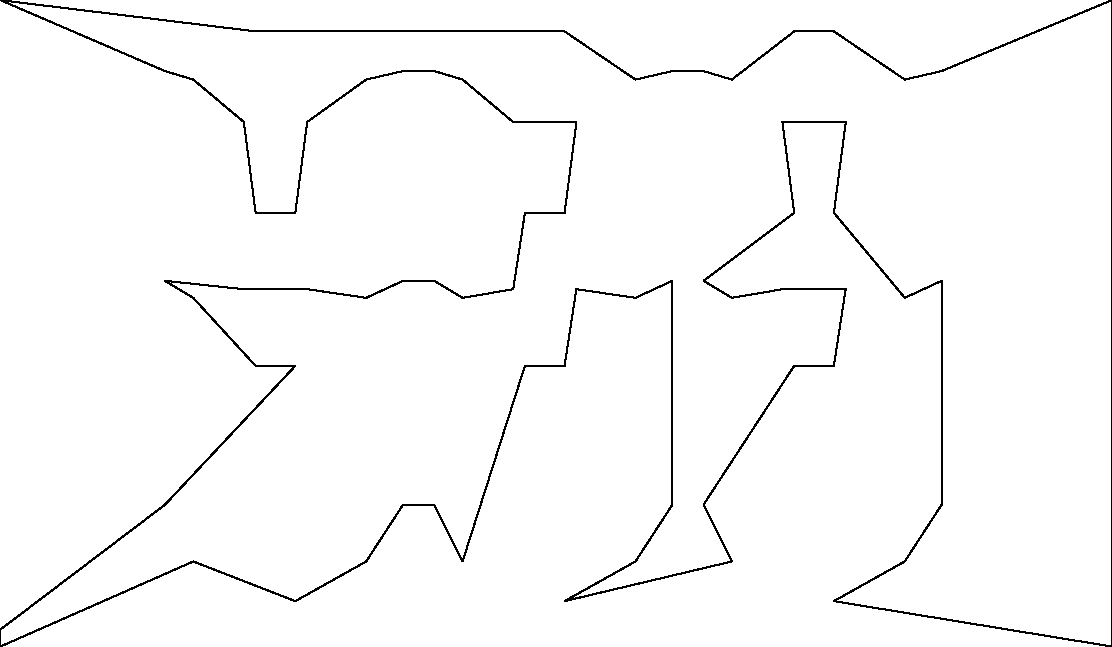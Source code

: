 unitsize(0.001cm);
// 122730
draw((3600,2300)--(5400,1600));
draw((5400,1600)--(6650,2300));
draw((6650,2300)--(7300,3300));
draw((7300,3300)--(7850,3300));
draw((7850,3300)--(8350,2300));
draw((8350,2300)--(9450,5750));
draw((9450,5750)--(10150,5750));
draw((10150,5750)--(10358,7103));
draw((10358,7103)--(11400,6950));
draw((11400,6950)--(12050,7250));
draw((12050,7250)--(12050,3300));
draw((12050,3300)--(11400,2300));
draw((11400,2300)--(10150,1600));
draw((10150,1600)--(13100,2300));
draw((13100,2300)--(12600,3300));
draw((12600,3300)--(14200,5750));
draw((14200,5750)--(14900,5750));
draw((14900,5750)--(15108,7103));
draw((15108,7103)--(13993,7102));
draw((13993,7102)--(13100,6950));
draw((13100,6950)--(12600,7250));
draw((12600,7250)--(14200,8450));
draw((14200,8450)--(13992,10052));
draw((13992,10052)--(15110,10053));
draw((15110,10053)--(14900,8450));
draw((14900,8450)--(16150,6950));
draw((16150,6950)--(16800,7250));
draw((16800,7250)--(16800,3300));
draw((16800,3300)--(16150,2300));
draw((16150,2300)--(14900,1600));
draw((14900,1600)--(19800,800));
draw((19800,800)--(19800,10000));
draw((19800,10000)--(19800,11900));
draw((19800,11900)--(19800,12200));
draw((19800,12200)--(16800,10950));
draw((16800,10950)--(16150,10800));
draw((16150,10800)--(14900,11650));
draw((14900,11650)--(14200,11650));
draw((14200,11650)--(13100,10800));
draw((13100,10800)--(12600,10950));
draw((12600,10950)--(12050,10950));
draw((12050,10950)--(11400,10800));
draw((11400,10800)--(10150,11650));
draw((10150,11650)--(9450,11650));
draw((9450,11650)--(5400,11650));
draw((5400,11650)--(4700,11650));
draw((4700,11650)--(200,12200));
draw((200,12200)--(3100,10950));
draw((3100,10950)--(3600,10800));
draw((3600,10800)--(4492,10052));
draw((4492,10052)--(4700,8450));
draw((4700,8450)--(5400,8450));
draw((5400,8450)--(5610,10053));
draw((5610,10053)--(6650,10800));
draw((6650,10800)--(7300,10950));
draw((7300,10950)--(7850,10950));
draw((7850,10950)--(8350,10800));
draw((8350,10800)--(9242,10052));
draw((9242,10052)--(10360,10053));
draw((10360,10053)--(10150,8450));
draw((10150,8450)--(9450,8450));
draw((9450,8450)--(9243,7102));
draw((9243,7102)--(8350,6950));
draw((8350,6950)--(7850,7250));
draw((7850,7250)--(7300,7250));
draw((7300,7250)--(6650,6950));
draw((6650,6950)--(5608,7103));
draw((5608,7103)--(4493,7102));
draw((4493,7102)--(3100,7250));
draw((3100,7250)--(3600,6950));
draw((3600,6950)--(4700,5750));
draw((4700,5750)--(5400,5750));
draw((5400,5750)--(3100,3300));
draw((3100,3300)--(200,1100));
draw((200,1100)--(200,800));
draw((200,800)--(3600,2300));
